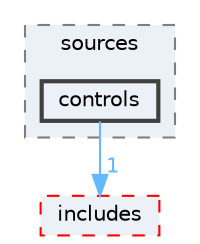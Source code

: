 digraph "app/sources/controls"
{
 // LATEX_PDF_SIZE
  bgcolor="transparent";
  edge [fontname=Helvetica,fontsize=10,labelfontname=Helvetica,labelfontsize=10];
  node [fontname=Helvetica,fontsize=10,shape=box,height=0.2,width=0.4];
  compound=true
  subgraph clusterdir_3f48404d21ee623985261530746c4ec3 {
    graph [ bgcolor="#ecf0f7", pencolor="grey50", label="sources", fontname=Helvetica,fontsize=10 style="filled,dashed", URL="dir_3f48404d21ee623985261530746c4ec3.html",tooltip=""]
  dir_d53e3ee70442e4b0d0e10d2b90ba5cb6 [label="controls", fillcolor="#ecf0f7", color="grey25", style="filled,bold", URL="dir_d53e3ee70442e4b0d0e10d2b90ba5cb6.html",tooltip=""];
  }
  dir_1c5c03227cca0102ee47bee331c2b55d [label="includes", fillcolor="#ecf0f7", color="red", style="filled,dashed", URL="dir_1c5c03227cca0102ee47bee331c2b55d.html",tooltip=""];
  dir_d53e3ee70442e4b0d0e10d2b90ba5cb6->dir_1c5c03227cca0102ee47bee331c2b55d [headlabel="1", labeldistance=1.5 headhref="dir_000008_000015.html" href="dir_000008_000015.html" color="steelblue1" fontcolor="steelblue1"];
}
